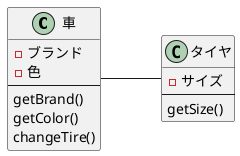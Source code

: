 @startuml
left to right direction
class 車{
- ブランド
- 色
---
getBrand()
getColor()
changeTire()
}
class タイヤ {
- サイズ
---
getSize()
}
車 -- タイヤ
@enduml